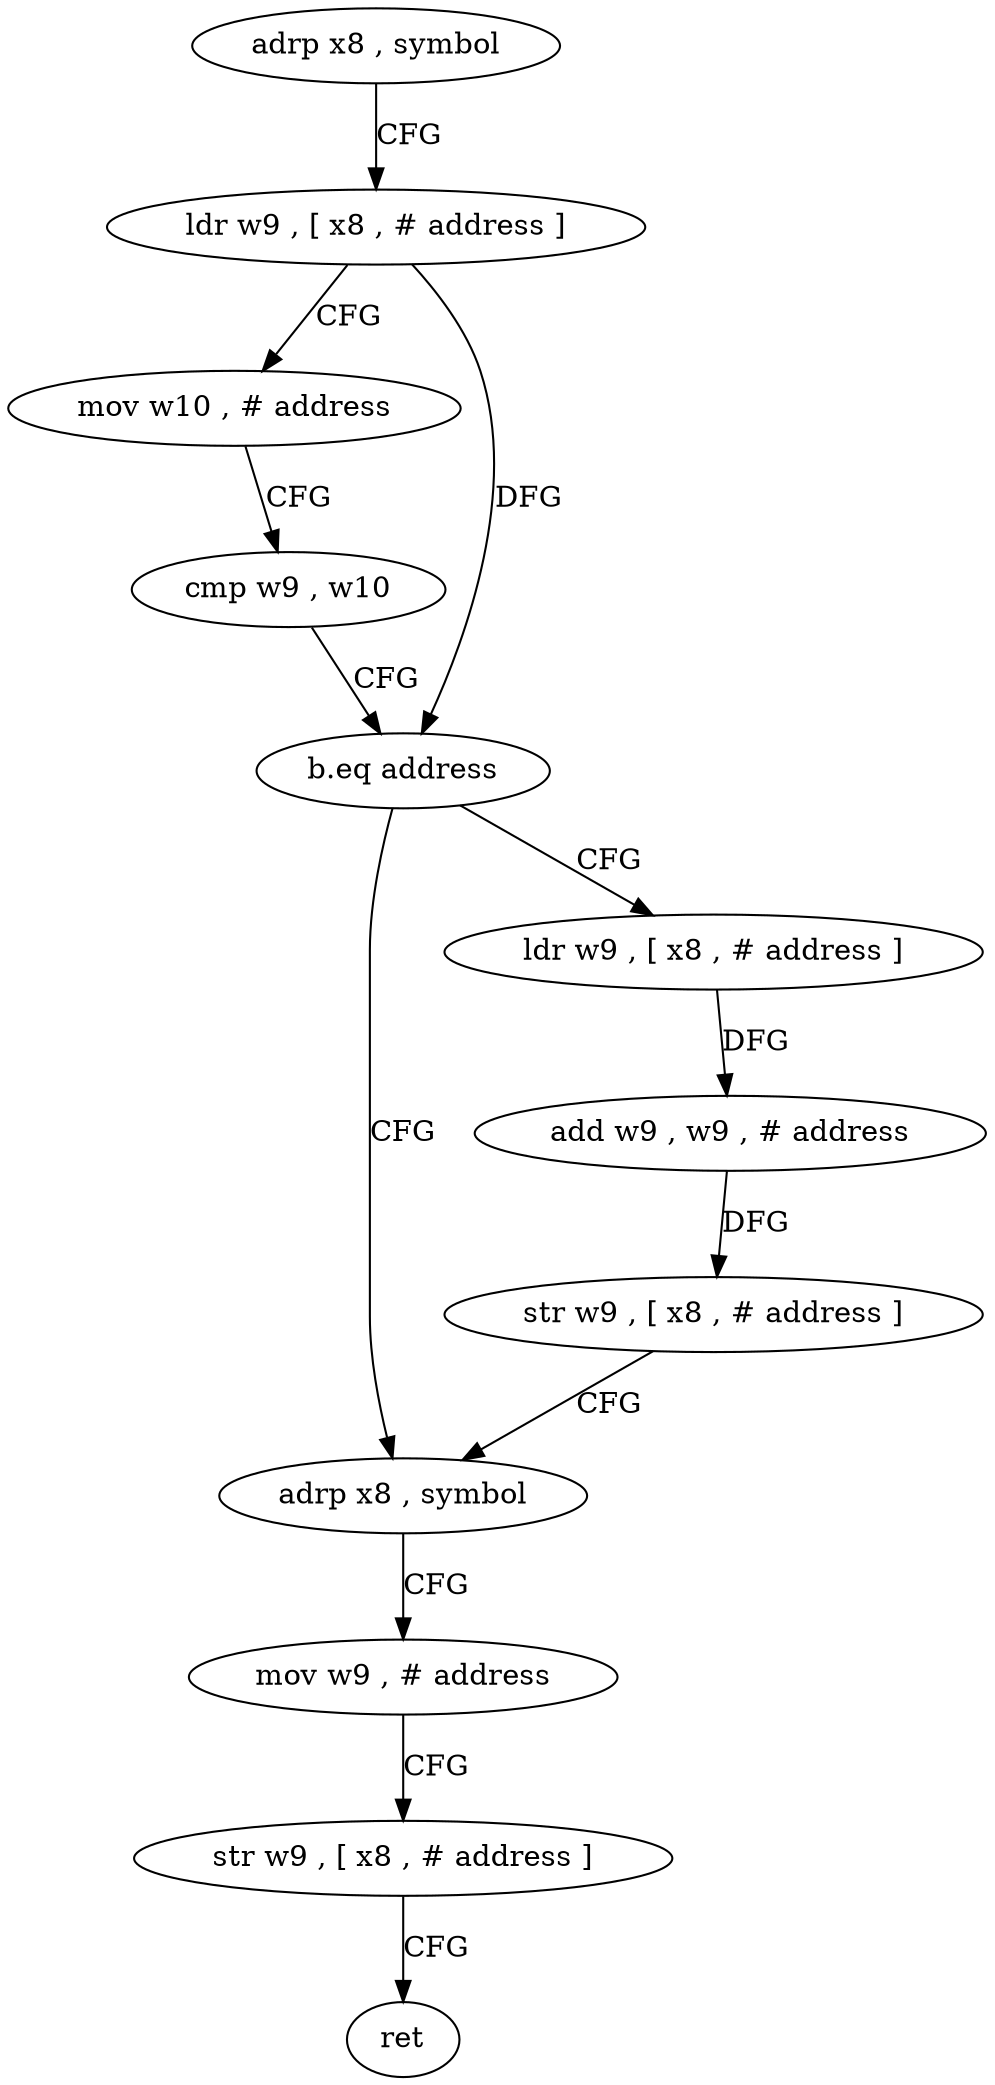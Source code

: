 digraph "func" {
"4209600" [label = "adrp x8 , symbol" ]
"4209604" [label = "ldr w9 , [ x8 , # address ]" ]
"4209608" [label = "mov w10 , # address" ]
"4209612" [label = "cmp w9 , w10" ]
"4209616" [label = "b.eq address" ]
"4209632" [label = "adrp x8 , symbol" ]
"4209620" [label = "ldr w9 , [ x8 , # address ]" ]
"4209636" [label = "mov w9 , # address" ]
"4209640" [label = "str w9 , [ x8 , # address ]" ]
"4209644" [label = "ret" ]
"4209624" [label = "add w9 , w9 , # address" ]
"4209628" [label = "str w9 , [ x8 , # address ]" ]
"4209600" -> "4209604" [ label = "CFG" ]
"4209604" -> "4209608" [ label = "CFG" ]
"4209604" -> "4209616" [ label = "DFG" ]
"4209608" -> "4209612" [ label = "CFG" ]
"4209612" -> "4209616" [ label = "CFG" ]
"4209616" -> "4209632" [ label = "CFG" ]
"4209616" -> "4209620" [ label = "CFG" ]
"4209632" -> "4209636" [ label = "CFG" ]
"4209620" -> "4209624" [ label = "DFG" ]
"4209636" -> "4209640" [ label = "CFG" ]
"4209640" -> "4209644" [ label = "CFG" ]
"4209624" -> "4209628" [ label = "DFG" ]
"4209628" -> "4209632" [ label = "CFG" ]
}
